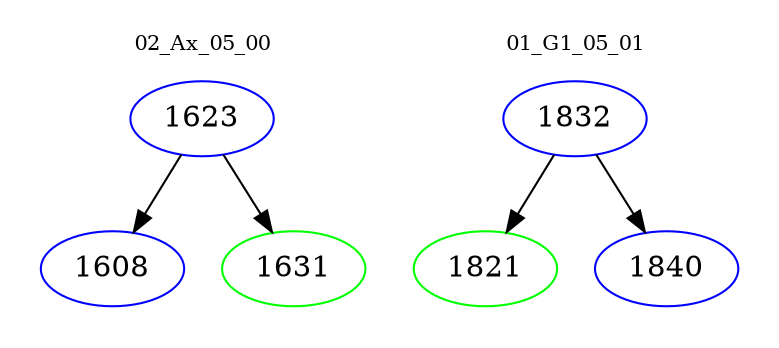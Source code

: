 digraph{
subgraph cluster_0 {
color = white
label = "02_Ax_05_00";
fontsize=10;
T0_1623 [label="1623", color="blue"]
T0_1623 -> T0_1608 [color="black"]
T0_1608 [label="1608", color="blue"]
T0_1623 -> T0_1631 [color="black"]
T0_1631 [label="1631", color="green"]
}
subgraph cluster_1 {
color = white
label = "01_G1_05_01";
fontsize=10;
T1_1832 [label="1832", color="blue"]
T1_1832 -> T1_1821 [color="black"]
T1_1821 [label="1821", color="green"]
T1_1832 -> T1_1840 [color="black"]
T1_1840 [label="1840", color="blue"]
}
}
